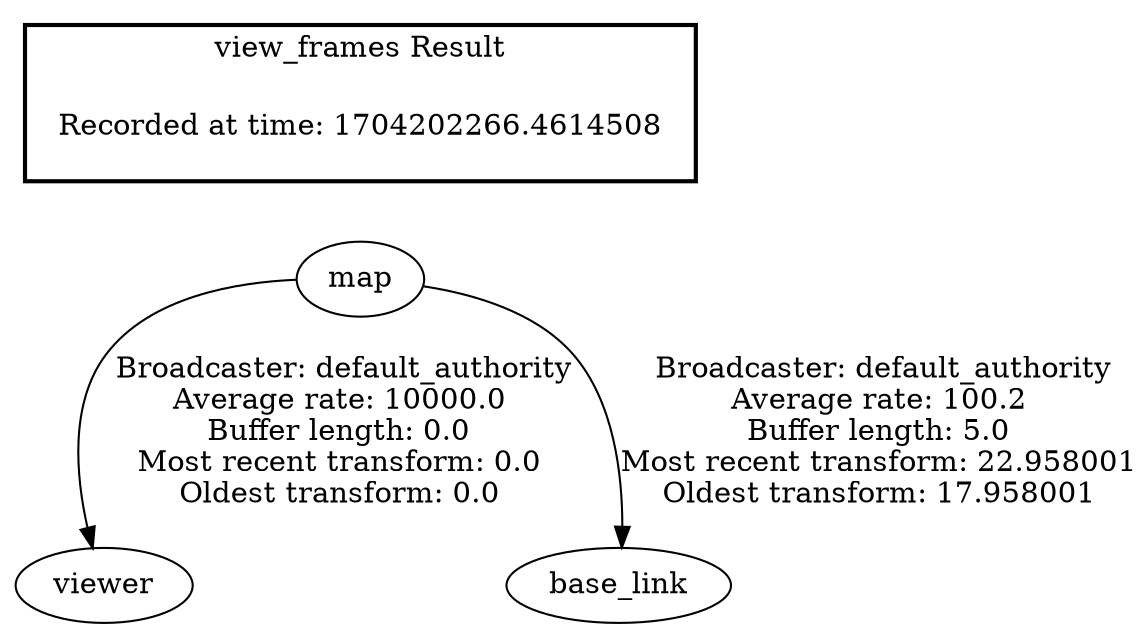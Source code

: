 digraph G {
"map" -> "viewer"[label=" Broadcaster: default_authority\nAverage rate: 10000.0\nBuffer length: 0.0\nMost recent transform: 0.0\nOldest transform: 0.0\n"];
"map" -> "base_link"[label=" Broadcaster: default_authority\nAverage rate: 100.2\nBuffer length: 5.0\nMost recent transform: 22.958001\nOldest transform: 17.958001\n"];
edge [style=invis];
 subgraph cluster_legend { style=bold; color=black; label ="view_frames Result";
"Recorded at time: 1704202266.4614508"[ shape=plaintext ] ;
}->"map";
}